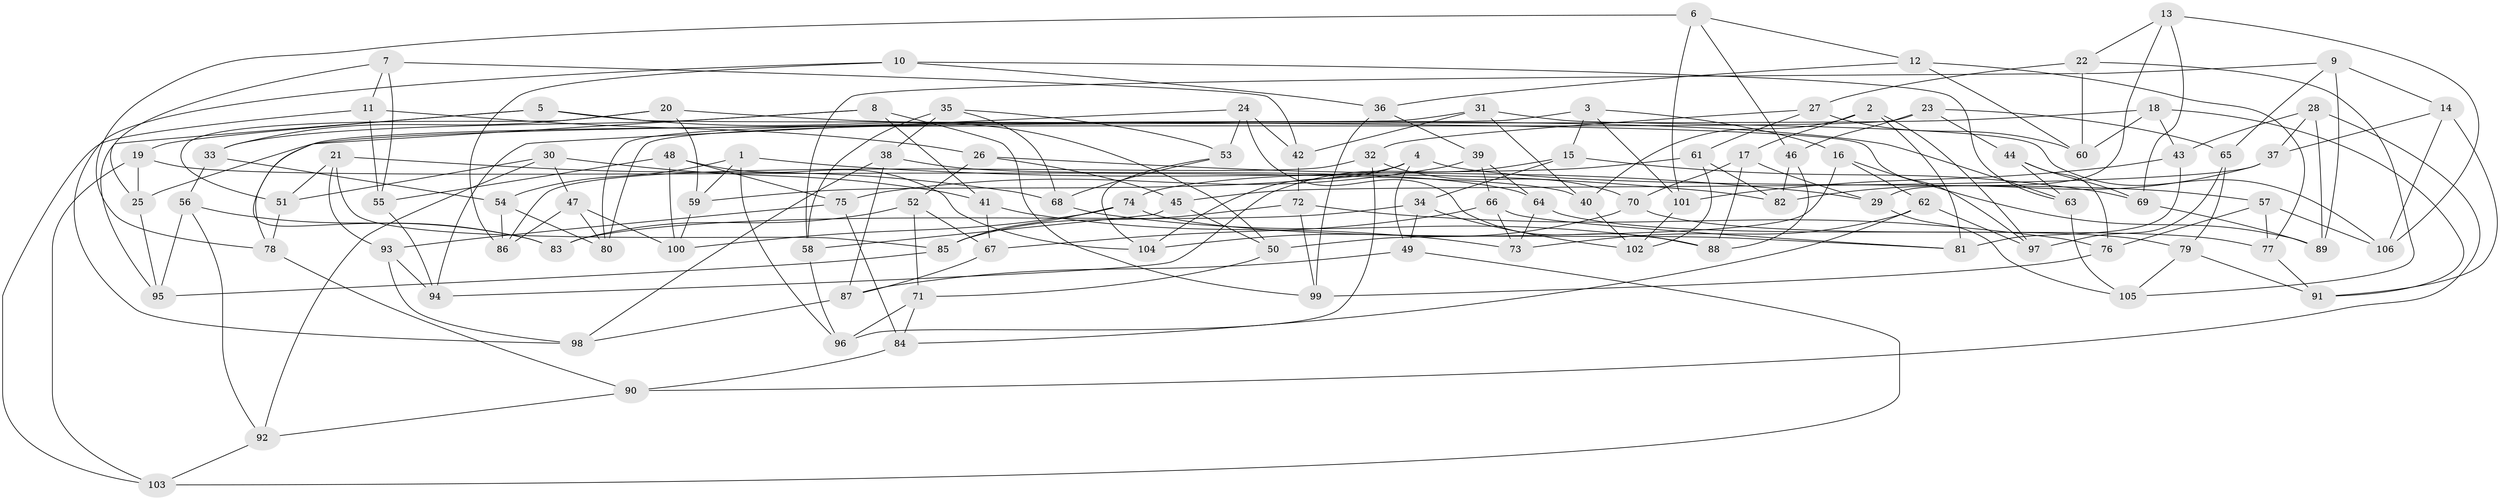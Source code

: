 // Generated by graph-tools (version 1.1) at 2025/38/03/09/25 02:38:18]
// undirected, 106 vertices, 212 edges
graph export_dot {
graph [start="1"]
  node [color=gray90,style=filled];
  1;
  2;
  3;
  4;
  5;
  6;
  7;
  8;
  9;
  10;
  11;
  12;
  13;
  14;
  15;
  16;
  17;
  18;
  19;
  20;
  21;
  22;
  23;
  24;
  25;
  26;
  27;
  28;
  29;
  30;
  31;
  32;
  33;
  34;
  35;
  36;
  37;
  38;
  39;
  40;
  41;
  42;
  43;
  44;
  45;
  46;
  47;
  48;
  49;
  50;
  51;
  52;
  53;
  54;
  55;
  56;
  57;
  58;
  59;
  60;
  61;
  62;
  63;
  64;
  65;
  66;
  67;
  68;
  69;
  70;
  71;
  72;
  73;
  74;
  75;
  76;
  77;
  78;
  79;
  80;
  81;
  82;
  83;
  84;
  85;
  86;
  87;
  88;
  89;
  90;
  91;
  92;
  93;
  94;
  95;
  96;
  97;
  98;
  99;
  100;
  101;
  102;
  103;
  104;
  105;
  106;
  1 -- 59;
  1 -- 82;
  1 -- 54;
  1 -- 96;
  2 -- 40;
  2 -- 81;
  2 -- 97;
  2 -- 17;
  3 -- 15;
  3 -- 101;
  3 -- 16;
  3 -- 80;
  4 -- 59;
  4 -- 104;
  4 -- 57;
  4 -- 49;
  5 -- 97;
  5 -- 19;
  5 -- 50;
  5 -- 95;
  6 -- 46;
  6 -- 12;
  6 -- 78;
  6 -- 101;
  7 -- 55;
  7 -- 25;
  7 -- 11;
  7 -- 42;
  8 -- 33;
  8 -- 41;
  8 -- 83;
  8 -- 99;
  9 -- 14;
  9 -- 58;
  9 -- 89;
  9 -- 65;
  10 -- 36;
  10 -- 98;
  10 -- 86;
  10 -- 63;
  11 -- 103;
  11 -- 55;
  11 -- 26;
  12 -- 36;
  12 -- 77;
  12 -- 60;
  13 -- 29;
  13 -- 22;
  13 -- 69;
  13 -- 106;
  14 -- 91;
  14 -- 37;
  14 -- 106;
  15 -- 34;
  15 -- 69;
  15 -- 94;
  16 -- 89;
  16 -- 50;
  16 -- 62;
  17 -- 29;
  17 -- 70;
  17 -- 88;
  18 -- 91;
  18 -- 60;
  18 -- 43;
  18 -- 25;
  19 -- 103;
  19 -- 40;
  19 -- 25;
  20 -- 59;
  20 -- 51;
  20 -- 63;
  20 -- 33;
  21 -- 93;
  21 -- 85;
  21 -- 51;
  21 -- 68;
  22 -- 105;
  22 -- 27;
  22 -- 60;
  23 -- 46;
  23 -- 44;
  23 -- 65;
  23 -- 78;
  24 -- 53;
  24 -- 94;
  24 -- 42;
  24 -- 88;
  25 -- 95;
  26 -- 52;
  26 -- 29;
  26 -- 45;
  27 -- 60;
  27 -- 61;
  27 -- 32;
  28 -- 37;
  28 -- 90;
  28 -- 89;
  28 -- 43;
  29 -- 105;
  30 -- 51;
  30 -- 41;
  30 -- 47;
  30 -- 92;
  31 -- 42;
  31 -- 106;
  31 -- 80;
  31 -- 40;
  32 -- 86;
  32 -- 70;
  32 -- 96;
  33 -- 56;
  33 -- 54;
  34 -- 102;
  34 -- 49;
  34 -- 83;
  35 -- 38;
  35 -- 68;
  35 -- 58;
  35 -- 53;
  36 -- 99;
  36 -- 39;
  37 -- 45;
  37 -- 82;
  38 -- 87;
  38 -- 98;
  38 -- 64;
  39 -- 66;
  39 -- 64;
  39 -- 75;
  40 -- 102;
  41 -- 73;
  41 -- 67;
  42 -- 72;
  43 -- 101;
  43 -- 81;
  44 -- 69;
  44 -- 76;
  44 -- 63;
  45 -- 50;
  45 -- 58;
  46 -- 88;
  46 -- 82;
  47 -- 80;
  47 -- 100;
  47 -- 86;
  48 -- 104;
  48 -- 75;
  48 -- 100;
  48 -- 55;
  49 -- 87;
  49 -- 103;
  50 -- 71;
  51 -- 78;
  52 -- 67;
  52 -- 71;
  52 -- 83;
  53 -- 68;
  53 -- 104;
  54 -- 86;
  54 -- 80;
  55 -- 94;
  56 -- 95;
  56 -- 92;
  56 -- 83;
  57 -- 76;
  57 -- 77;
  57 -- 106;
  58 -- 96;
  59 -- 100;
  61 -- 82;
  61 -- 74;
  61 -- 102;
  62 -- 73;
  62 -- 84;
  62 -- 97;
  63 -- 105;
  64 -- 79;
  64 -- 73;
  65 -- 97;
  65 -- 79;
  66 -- 67;
  66 -- 81;
  66 -- 73;
  67 -- 87;
  68 -- 88;
  69 -- 89;
  70 -- 77;
  70 -- 104;
  71 -- 84;
  71 -- 96;
  72 -- 99;
  72 -- 76;
  72 -- 85;
  74 -- 100;
  74 -- 81;
  74 -- 85;
  75 -- 93;
  75 -- 84;
  76 -- 99;
  77 -- 91;
  78 -- 90;
  79 -- 91;
  79 -- 105;
  84 -- 90;
  85 -- 95;
  87 -- 98;
  90 -- 92;
  92 -- 103;
  93 -- 94;
  93 -- 98;
  101 -- 102;
}
